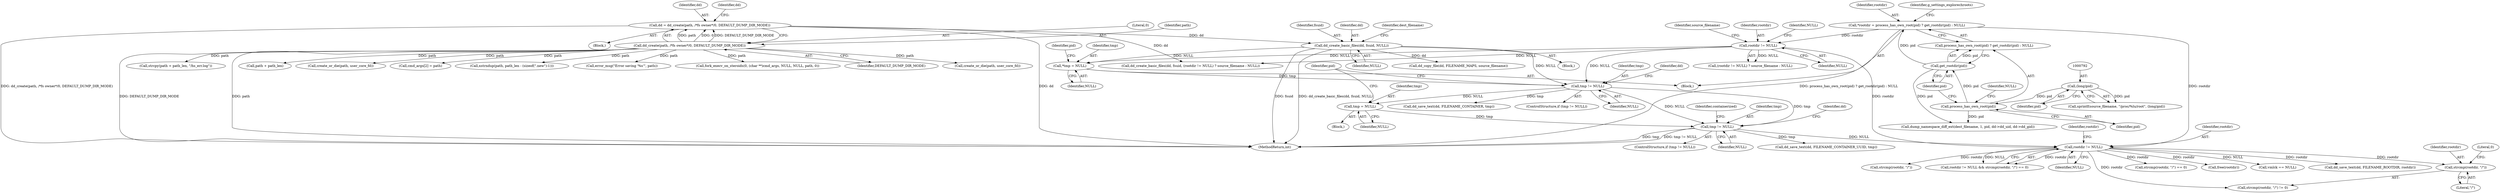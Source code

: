 digraph "0_abrt_3c1b60cfa62d39e5fff5a53a5bc53dae189e740e@API" {
"1001027" [label="(Call,strcmp(rootdir, \"/\"))"];
"1000952" [label="(Call,rootdir != NULL)"];
"1000799" [label="(Call,*rootdir = process_has_own_root(pid) ? get_rootdir(pid) : NULL)"];
"1000804" [label="(Call,get_rootdir(pid))"];
"1000802" [label="(Call,process_has_own_root(pid))"];
"1000791" [label="(Call,(long)pid)"];
"1000814" [label="(Call,rootdir != NULL)"];
"1000938" [label="(Call,tmp != NULL)"];
"1000919" [label="(Call,tmp != NULL)"];
"1000910" [label="(Call,*tmp = NULL)"];
"1000821" [label="(Call,dd_create_basic_files(dd, fsuid, NULL))"];
"1000775" [label="(Call,dd = dd_create(path, /*fs owner*/0, DEFAULT_DUMP_DIR_MODE))"];
"1000777" [label="(Call,dd_create(path, /*fs owner*/0, DEFAULT_DUMP_DIR_MODE))"];
"1000929" [label="(Call,tmp = NULL)"];
"1000818" [label="(Identifier,NULL)"];
"1000813" [label="(Call,(rootdir != NULL) ? source_filename : NULL)"];
"1000953" [label="(Identifier,rootdir)"];
"1000942" [label="(Call,dd_save_text(dd, FILENAME_CONTAINER_UUID, tmp))"];
"1001244" [label="(Call,create_or_die(path, user_core_fd))"];
"1000920" [label="(Identifier,tmp)"];
"1000929" [label="(Call,tmp = NULL)"];
"1000911" [label="(Identifier,tmp)"];
"1000817" [label="(Identifier,source_filename)"];
"1000939" [label="(Identifier,tmp)"];
"1001028" [label="(Identifier,rootdir)"];
"1000957" [label="(Identifier,rootdir)"];
"1001035" [label="(Call,free(rootdir))"];
"1001311" [label="(Call,cmd_args[2] = path)"];
"1000823" [label="(Identifier,fsuid)"];
"1000779" [label="(Literal,0)"];
"1000923" [label="(Call,dd_save_text(dd, FILENAME_CONTAINER, tmp))"];
"1001352" [label="(Call,xstrndup(path, path_len - (sizeof(\".new\")-1)))"];
"1000810" [label="(Call,dd_create_basic_files(dd, fsuid, (rootdir != NULL) ? source_filename : NULL))"];
"1000824" [label="(Identifier,NULL)"];
"1001102" [label="(Call,vmlck == NULL)"];
"1000814" [label="(Call,rootdir != NULL)"];
"1000150" [label="(Block,)"];
"1001031" [label="(Call,dd_save_text(dd, FILENAME_ROOTDIR, rootdir))"];
"1000943" [label="(Identifier,dd)"];
"1000783" [label="(Block,)"];
"1000924" [label="(Identifier,dd)"];
"1000816" [label="(Identifier,NULL)"];
"1000822" [label="(Identifier,dd)"];
"1000933" [label="(Identifier,pid)"];
"1001136" [label="(Call,error_msg(\"Error saving '%s'\", path))"];
"1000912" [label="(Identifier,NULL)"];
"1000918" [label="(ControlStructure,if (tmp != NULL))"];
"1000919" [label="(Call,tmp != NULL)"];
"1000775" [label="(Call,dd = dd_create(path, /*fs owner*/0, DEFAULT_DUMP_DIR_MODE))"];
"1000954" [label="(Identifier,NULL)"];
"1001334" [label="(Call,fork_execv_on_steroids(0, (char **)cmd_args, NULL, NULL, path, 0))"];
"1000956" [label="(Call,strcmp(rootdir, \"/\"))"];
"1000815" [label="(Identifier,rootdir)"];
"1000914" [label="(Identifier,pid)"];
"1000897" [label="(Call,dump_namespace_diff_ext(dest_filename, 1, pid, dd->dd_uid, dd->dd_gid))"];
"1000791" [label="(Call,(long)pid)"];
"1000780" [label="(Identifier,DEFAULT_DUMP_DIR_MODE)"];
"1000799" [label="(Call,*rootdir = process_has_own_root(pid) ? get_rootdir(pid) : NULL)"];
"1001447" [label="(MethodReturn,int)"];
"1000806" [label="(Identifier,NULL)"];
"1000930" [label="(Identifier,tmp)"];
"1000937" [label="(ControlStructure,if (tmp != NULL))"];
"1000804" [label="(Call,get_rootdir(pid))"];
"1000922" [label="(Block,)"];
"1000938" [label="(Call,tmp != NULL)"];
"1000777" [label="(Call,dd_create(path, /*fs owner*/0, DEFAULT_DUMP_DIR_MODE))"];
"1001027" [label="(Call,strcmp(rootdir, \"/\"))"];
"1000776" [label="(Identifier,dd)"];
"1000921" [label="(Identifier,NULL)"];
"1000827" [label="(Identifier,dest_filename)"];
"1000782" [label="(Identifier,dd)"];
"1001030" [label="(Literal,0)"];
"1000951" [label="(Call,rootdir != NULL && strcmp(rootdir, \"/\") == 0)"];
"1000805" [label="(Identifier,pid)"];
"1001150" [label="(Call,create_or_die(path, user_core_fd))"];
"1000846" [label="(Call,dd_copy_file(dd, FILENAME_MAPS, source_filename))"];
"1001236" [label="(Call,strcpy(path + path_len, \"/hs_err.log\"))"];
"1001026" [label="(Call,strcmp(rootdir, \"/\") != 0)"];
"1000803" [label="(Identifier,pid)"];
"1000940" [label="(Identifier,NULL)"];
"1000910" [label="(Call,*tmp = NULL)"];
"1000778" [label="(Identifier,path)"];
"1000952" [label="(Call,rootdir != NULL)"];
"1001237" [label="(Call,path + path_len)"];
"1000788" [label="(Call,sprintf(source_filename, \"/proc/%lu/root\", (long)pid))"];
"1000820" [label="(Block,)"];
"1000950" [label="(Identifier,containerized)"];
"1000793" [label="(Identifier,pid)"];
"1000955" [label="(Call,strcmp(rootdir, \"/\") == 0)"];
"1000821" [label="(Call,dd_create_basic_files(dd, fsuid, NULL))"];
"1000800" [label="(Identifier,rootdir)"];
"1001029" [label="(Literal,\"/\")"];
"1000931" [label="(Identifier,NULL)"];
"1000808" [label="(Identifier,g_settings_explorechroots)"];
"1000801" [label="(Call,process_has_own_root(pid) ? get_rootdir(pid) : NULL)"];
"1000802" [label="(Call,process_has_own_root(pid))"];
"1001027" -> "1001026"  [label="AST: "];
"1001027" -> "1001029"  [label="CFG: "];
"1001028" -> "1001027"  [label="AST: "];
"1001029" -> "1001027"  [label="AST: "];
"1001030" -> "1001027"  [label="CFG: "];
"1000952" -> "1001027"  [label="DDG: rootdir"];
"1000952" -> "1000951"  [label="AST: "];
"1000952" -> "1000954"  [label="CFG: "];
"1000953" -> "1000952"  [label="AST: "];
"1000954" -> "1000952"  [label="AST: "];
"1000957" -> "1000952"  [label="CFG: "];
"1000951" -> "1000952"  [label="CFG: "];
"1000952" -> "1000951"  [label="DDG: rootdir"];
"1000952" -> "1000951"  [label="DDG: NULL"];
"1000799" -> "1000952"  [label="DDG: rootdir"];
"1000814" -> "1000952"  [label="DDG: rootdir"];
"1000938" -> "1000952"  [label="DDG: NULL"];
"1000952" -> "1000955"  [label="DDG: rootdir"];
"1000952" -> "1000956"  [label="DDG: rootdir"];
"1000952" -> "1001026"  [label="DDG: rootdir"];
"1000952" -> "1001031"  [label="DDG: rootdir"];
"1000952" -> "1001035"  [label="DDG: rootdir"];
"1000952" -> "1001102"  [label="DDG: NULL"];
"1000799" -> "1000783"  [label="AST: "];
"1000799" -> "1000801"  [label="CFG: "];
"1000800" -> "1000799"  [label="AST: "];
"1000801" -> "1000799"  [label="AST: "];
"1000808" -> "1000799"  [label="CFG: "];
"1000799" -> "1001447"  [label="DDG: process_has_own_root(pid) ? get_rootdir(pid) : NULL"];
"1000804" -> "1000799"  [label="DDG: pid"];
"1000799" -> "1000814"  [label="DDG: rootdir"];
"1000804" -> "1000801"  [label="AST: "];
"1000804" -> "1000805"  [label="CFG: "];
"1000805" -> "1000804"  [label="AST: "];
"1000801" -> "1000804"  [label="CFG: "];
"1000804" -> "1000801"  [label="DDG: pid"];
"1000802" -> "1000804"  [label="DDG: pid"];
"1000804" -> "1000897"  [label="DDG: pid"];
"1000802" -> "1000801"  [label="AST: "];
"1000802" -> "1000803"  [label="CFG: "];
"1000803" -> "1000802"  [label="AST: "];
"1000805" -> "1000802"  [label="CFG: "];
"1000806" -> "1000802"  [label="CFG: "];
"1000791" -> "1000802"  [label="DDG: pid"];
"1000802" -> "1000897"  [label="DDG: pid"];
"1000791" -> "1000788"  [label="AST: "];
"1000791" -> "1000793"  [label="CFG: "];
"1000792" -> "1000791"  [label="AST: "];
"1000793" -> "1000791"  [label="AST: "];
"1000788" -> "1000791"  [label="CFG: "];
"1000791" -> "1000788"  [label="DDG: pid"];
"1000814" -> "1000813"  [label="AST: "];
"1000814" -> "1000816"  [label="CFG: "];
"1000815" -> "1000814"  [label="AST: "];
"1000816" -> "1000814"  [label="AST: "];
"1000817" -> "1000814"  [label="CFG: "];
"1000818" -> "1000814"  [label="CFG: "];
"1000814" -> "1000810"  [label="DDG: NULL"];
"1000814" -> "1000813"  [label="DDG: NULL"];
"1000814" -> "1000910"  [label="DDG: NULL"];
"1000814" -> "1000919"  [label="DDG: NULL"];
"1000938" -> "1000937"  [label="AST: "];
"1000938" -> "1000940"  [label="CFG: "];
"1000939" -> "1000938"  [label="AST: "];
"1000940" -> "1000938"  [label="AST: "];
"1000943" -> "1000938"  [label="CFG: "];
"1000950" -> "1000938"  [label="CFG: "];
"1000938" -> "1001447"  [label="DDG: tmp"];
"1000938" -> "1001447"  [label="DDG: tmp != NULL"];
"1000919" -> "1000938"  [label="DDG: tmp"];
"1000919" -> "1000938"  [label="DDG: NULL"];
"1000929" -> "1000938"  [label="DDG: tmp"];
"1000938" -> "1000942"  [label="DDG: tmp"];
"1000919" -> "1000918"  [label="AST: "];
"1000919" -> "1000921"  [label="CFG: "];
"1000920" -> "1000919"  [label="AST: "];
"1000921" -> "1000919"  [label="AST: "];
"1000924" -> "1000919"  [label="CFG: "];
"1000933" -> "1000919"  [label="CFG: "];
"1000910" -> "1000919"  [label="DDG: tmp"];
"1000821" -> "1000919"  [label="DDG: NULL"];
"1000919" -> "1000923"  [label="DDG: tmp"];
"1000919" -> "1000929"  [label="DDG: NULL"];
"1000910" -> "1000783"  [label="AST: "];
"1000910" -> "1000912"  [label="CFG: "];
"1000911" -> "1000910"  [label="AST: "];
"1000912" -> "1000910"  [label="AST: "];
"1000914" -> "1000910"  [label="CFG: "];
"1000821" -> "1000910"  [label="DDG: NULL"];
"1000821" -> "1000820"  [label="AST: "];
"1000821" -> "1000824"  [label="CFG: "];
"1000822" -> "1000821"  [label="AST: "];
"1000823" -> "1000821"  [label="AST: "];
"1000824" -> "1000821"  [label="AST: "];
"1000827" -> "1000821"  [label="CFG: "];
"1000821" -> "1001447"  [label="DDG: fsuid"];
"1000821" -> "1001447"  [label="DDG: dd_create_basic_files(dd, fsuid, NULL)"];
"1000775" -> "1000821"  [label="DDG: dd"];
"1000821" -> "1000846"  [label="DDG: dd"];
"1000775" -> "1000150"  [label="AST: "];
"1000775" -> "1000777"  [label="CFG: "];
"1000776" -> "1000775"  [label="AST: "];
"1000777" -> "1000775"  [label="AST: "];
"1000782" -> "1000775"  [label="CFG: "];
"1000775" -> "1001447"  [label="DDG: dd"];
"1000775" -> "1001447"  [label="DDG: dd_create(path, /*fs owner*/0, DEFAULT_DUMP_DIR_MODE)"];
"1000777" -> "1000775"  [label="DDG: path"];
"1000777" -> "1000775"  [label="DDG: 0"];
"1000777" -> "1000775"  [label="DDG: DEFAULT_DUMP_DIR_MODE"];
"1000775" -> "1000810"  [label="DDG: dd"];
"1000777" -> "1000780"  [label="CFG: "];
"1000778" -> "1000777"  [label="AST: "];
"1000779" -> "1000777"  [label="AST: "];
"1000780" -> "1000777"  [label="AST: "];
"1000777" -> "1001447"  [label="DDG: DEFAULT_DUMP_DIR_MODE"];
"1000777" -> "1001447"  [label="DDG: path"];
"1000777" -> "1001136"  [label="DDG: path"];
"1000777" -> "1001150"  [label="DDG: path"];
"1000777" -> "1001236"  [label="DDG: path"];
"1000777" -> "1001237"  [label="DDG: path"];
"1000777" -> "1001244"  [label="DDG: path"];
"1000777" -> "1001311"  [label="DDG: path"];
"1000777" -> "1001334"  [label="DDG: path"];
"1000777" -> "1001352"  [label="DDG: path"];
"1000929" -> "1000922"  [label="AST: "];
"1000929" -> "1000931"  [label="CFG: "];
"1000930" -> "1000929"  [label="AST: "];
"1000931" -> "1000929"  [label="AST: "];
"1000933" -> "1000929"  [label="CFG: "];
}
